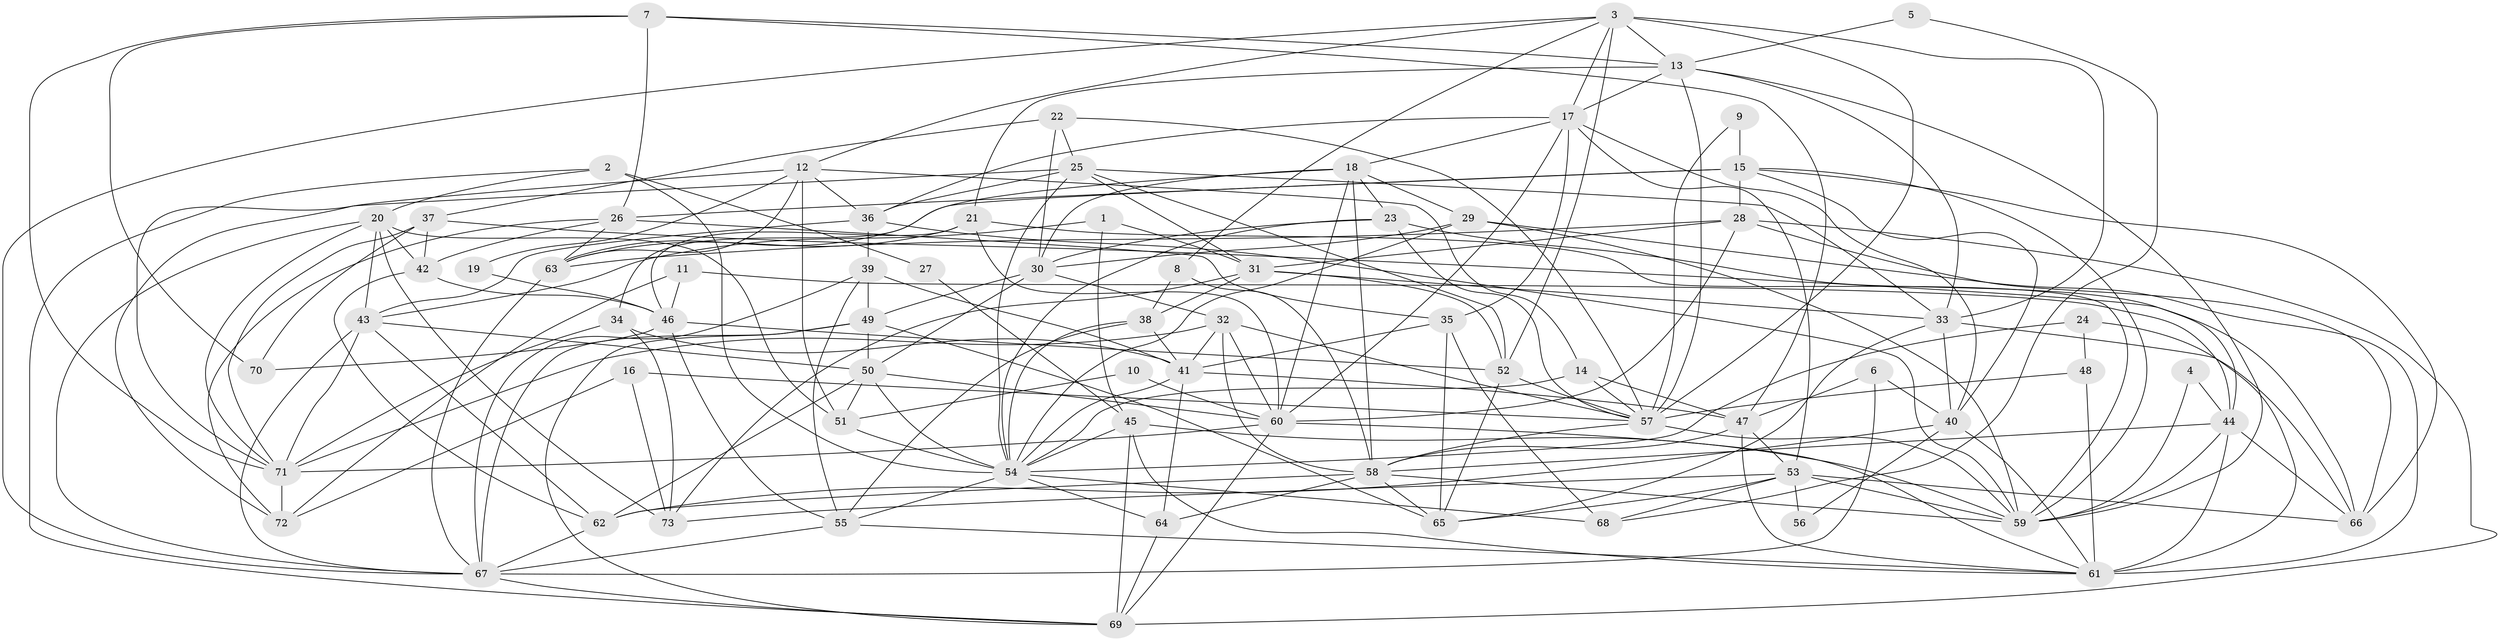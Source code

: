 // original degree distribution, {5: 0.1917808219178082, 4: 0.273972602739726, 3: 0.2465753424657534, 2: 0.14383561643835616, 6: 0.10273972602739725, 7: 0.03424657534246575, 9: 0.00684931506849315}
// Generated by graph-tools (version 1.1) at 2025/50/03/09/25 03:50:07]
// undirected, 73 vertices, 212 edges
graph export_dot {
graph [start="1"]
  node [color=gray90,style=filled];
  1;
  2;
  3;
  4;
  5;
  6;
  7;
  8;
  9;
  10;
  11;
  12;
  13;
  14;
  15;
  16;
  17;
  18;
  19;
  20;
  21;
  22;
  23;
  24;
  25;
  26;
  27;
  28;
  29;
  30;
  31;
  32;
  33;
  34;
  35;
  36;
  37;
  38;
  39;
  40;
  41;
  42;
  43;
  44;
  45;
  46;
  47;
  48;
  49;
  50;
  51;
  52;
  53;
  54;
  55;
  56;
  57;
  58;
  59;
  60;
  61;
  62;
  63;
  64;
  65;
  66;
  67;
  68;
  69;
  70;
  71;
  72;
  73;
  1 -- 31 [weight=1.0];
  1 -- 43 [weight=1.0];
  1 -- 45 [weight=1.0];
  2 -- 20 [weight=1.0];
  2 -- 27 [weight=1.0];
  2 -- 54 [weight=2.0];
  2 -- 69 [weight=1.0];
  3 -- 8 [weight=1.0];
  3 -- 12 [weight=1.0];
  3 -- 13 [weight=1.0];
  3 -- 17 [weight=1.0];
  3 -- 33 [weight=1.0];
  3 -- 52 [weight=1.0];
  3 -- 57 [weight=2.0];
  3 -- 67 [weight=1.0];
  4 -- 44 [weight=1.0];
  4 -- 59 [weight=1.0];
  5 -- 13 [weight=1.0];
  5 -- 68 [weight=1.0];
  6 -- 40 [weight=1.0];
  6 -- 47 [weight=1.0];
  6 -- 67 [weight=1.0];
  7 -- 13 [weight=1.0];
  7 -- 26 [weight=1.0];
  7 -- 47 [weight=1.0];
  7 -- 70 [weight=1.0];
  7 -- 71 [weight=1.0];
  8 -- 38 [weight=1.0];
  8 -- 58 [weight=1.0];
  9 -- 15 [weight=1.0];
  9 -- 57 [weight=1.0];
  10 -- 51 [weight=1.0];
  10 -- 60 [weight=1.0];
  11 -- 44 [weight=1.0];
  11 -- 46 [weight=1.0];
  11 -- 72 [weight=1.0];
  12 -- 14 [weight=1.0];
  12 -- 19 [weight=1.0];
  12 -- 36 [weight=1.0];
  12 -- 51 [weight=1.0];
  12 -- 63 [weight=1.0];
  12 -- 71 [weight=1.0];
  13 -- 17 [weight=1.0];
  13 -- 21 [weight=1.0];
  13 -- 33 [weight=1.0];
  13 -- 57 [weight=1.0];
  13 -- 59 [weight=1.0];
  14 -- 47 [weight=1.0];
  14 -- 54 [weight=1.0];
  14 -- 57 [weight=1.0];
  15 -- 26 [weight=1.0];
  15 -- 28 [weight=1.0];
  15 -- 40 [weight=1.0];
  15 -- 59 [weight=1.0];
  15 -- 63 [weight=1.0];
  15 -- 66 [weight=1.0];
  16 -- 57 [weight=1.0];
  16 -- 72 [weight=1.0];
  16 -- 73 [weight=1.0];
  17 -- 18 [weight=1.0];
  17 -- 35 [weight=1.0];
  17 -- 36 [weight=1.0];
  17 -- 40 [weight=1.0];
  17 -- 53 [weight=1.0];
  17 -- 60 [weight=1.0];
  18 -- 23 [weight=1.0];
  18 -- 29 [weight=1.0];
  18 -- 30 [weight=1.0];
  18 -- 34 [weight=1.0];
  18 -- 58 [weight=1.0];
  18 -- 60 [weight=1.0];
  19 -- 46 [weight=1.0];
  20 -- 42 [weight=1.0];
  20 -- 43 [weight=1.0];
  20 -- 51 [weight=1.0];
  20 -- 67 [weight=1.0];
  20 -- 71 [weight=1.0];
  20 -- 73 [weight=1.0];
  21 -- 46 [weight=1.0];
  21 -- 59 [weight=1.0];
  21 -- 60 [weight=1.0];
  21 -- 63 [weight=1.0];
  22 -- 25 [weight=1.0];
  22 -- 30 [weight=1.0];
  22 -- 37 [weight=1.0];
  22 -- 57 [weight=1.0];
  23 -- 30 [weight=1.0];
  23 -- 44 [weight=1.0];
  23 -- 54 [weight=1.0];
  23 -- 57 [weight=1.0];
  24 -- 48 [weight=1.0];
  24 -- 54 [weight=1.0];
  24 -- 61 [weight=1.0];
  25 -- 31 [weight=1.0];
  25 -- 33 [weight=1.0];
  25 -- 36 [weight=1.0];
  25 -- 52 [weight=1.0];
  25 -- 54 [weight=1.0];
  25 -- 72 [weight=1.0];
  26 -- 35 [weight=1.0];
  26 -- 42 [weight=1.0];
  26 -- 63 [weight=1.0];
  26 -- 72 [weight=1.0];
  27 -- 45 [weight=1.0];
  28 -- 31 [weight=1.0];
  28 -- 60 [weight=1.0];
  28 -- 63 [weight=1.0];
  28 -- 66 [weight=1.0];
  28 -- 69 [weight=1.0];
  29 -- 30 [weight=1.0];
  29 -- 54 [weight=1.0];
  29 -- 59 [weight=1.0];
  29 -- 61 [weight=1.0];
  30 -- 32 [weight=1.0];
  30 -- 49 [weight=1.0];
  30 -- 50 [weight=1.0];
  31 -- 33 [weight=1.0];
  31 -- 38 [weight=1.0];
  31 -- 52 [weight=1.0];
  31 -- 73 [weight=1.0];
  32 -- 41 [weight=1.0];
  32 -- 57 [weight=1.0];
  32 -- 58 [weight=1.0];
  32 -- 60 [weight=1.0];
  32 -- 71 [weight=1.0];
  33 -- 40 [weight=1.0];
  33 -- 65 [weight=1.0];
  33 -- 66 [weight=1.0];
  34 -- 41 [weight=1.0];
  34 -- 71 [weight=1.0];
  34 -- 73 [weight=1.0];
  35 -- 41 [weight=1.0];
  35 -- 65 [weight=1.0];
  35 -- 68 [weight=1.0];
  36 -- 39 [weight=1.0];
  36 -- 43 [weight=1.0];
  36 -- 59 [weight=1.0];
  37 -- 42 [weight=1.0];
  37 -- 66 [weight=1.0];
  37 -- 70 [weight=1.0];
  37 -- 71 [weight=1.0];
  38 -- 41 [weight=1.0];
  38 -- 54 [weight=1.0];
  38 -- 55 [weight=1.0];
  39 -- 41 [weight=1.0];
  39 -- 49 [weight=1.0];
  39 -- 55 [weight=1.0];
  39 -- 67 [weight=1.0];
  40 -- 56 [weight=1.0];
  40 -- 61 [weight=1.0];
  40 -- 62 [weight=1.0];
  41 -- 47 [weight=1.0];
  41 -- 54 [weight=1.0];
  41 -- 64 [weight=1.0];
  42 -- 46 [weight=1.0];
  42 -- 62 [weight=1.0];
  43 -- 50 [weight=1.0];
  43 -- 62 [weight=1.0];
  43 -- 67 [weight=1.0];
  43 -- 71 [weight=1.0];
  44 -- 58 [weight=1.0];
  44 -- 59 [weight=1.0];
  44 -- 61 [weight=1.0];
  44 -- 66 [weight=1.0];
  45 -- 54 [weight=1.0];
  45 -- 59 [weight=1.0];
  45 -- 61 [weight=1.0];
  45 -- 69 [weight=2.0];
  46 -- 52 [weight=1.0];
  46 -- 55 [weight=1.0];
  46 -- 70 [weight=1.0];
  47 -- 53 [weight=1.0];
  47 -- 58 [weight=1.0];
  47 -- 61 [weight=1.0];
  48 -- 57 [weight=1.0];
  48 -- 61 [weight=1.0];
  49 -- 50 [weight=1.0];
  49 -- 65 [weight=1.0];
  49 -- 67 [weight=1.0];
  49 -- 69 [weight=1.0];
  50 -- 51 [weight=1.0];
  50 -- 54 [weight=1.0];
  50 -- 60 [weight=1.0];
  50 -- 62 [weight=1.0];
  51 -- 54 [weight=1.0];
  52 -- 57 [weight=1.0];
  52 -- 65 [weight=1.0];
  53 -- 56 [weight=1.0];
  53 -- 59 [weight=1.0];
  53 -- 65 [weight=1.0];
  53 -- 66 [weight=1.0];
  53 -- 68 [weight=1.0];
  53 -- 73 [weight=1.0];
  54 -- 55 [weight=1.0];
  54 -- 64 [weight=1.0];
  54 -- 68 [weight=1.0];
  55 -- 61 [weight=1.0];
  55 -- 67 [weight=1.0];
  57 -- 58 [weight=1.0];
  57 -- 59 [weight=1.0];
  58 -- 59 [weight=1.0];
  58 -- 62 [weight=1.0];
  58 -- 64 [weight=1.0];
  58 -- 65 [weight=1.0];
  60 -- 61 [weight=1.0];
  60 -- 69 [weight=1.0];
  60 -- 71 [weight=1.0];
  62 -- 67 [weight=1.0];
  63 -- 67 [weight=1.0];
  64 -- 69 [weight=1.0];
  67 -- 69 [weight=1.0];
  71 -- 72 [weight=1.0];
}
